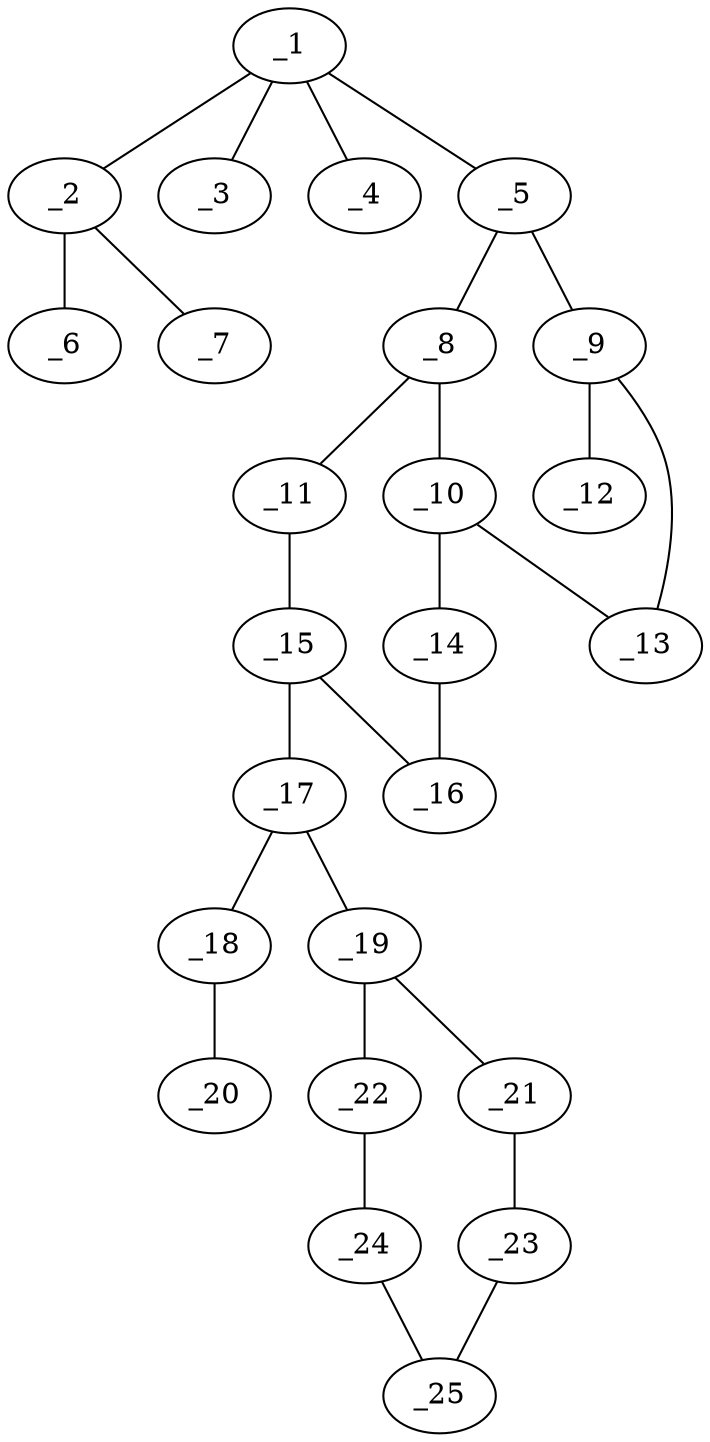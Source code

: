 graph molid346230 {
	_1	 [charge=0,
		chem=5,
		symbol="S  ",
		x="8.4562",
		y="0.5329"];
	_2	 [charge=0,
		chem=1,
		symbol="C  ",
		x="8.7652",
		y="1.484"];
	_1 -- _2	 [valence=1];
	_3	 [charge=0,
		chem=2,
		symbol="O  ",
		x="7.5052",
		y="0.842"];
	_1 -- _3	 [valence=2];
	_4	 [charge=0,
		chem=2,
		symbol="O  ",
		x="9.4073",
		y="0.2239"];
	_1 -- _4	 [valence=2];
	_5	 [charge=0,
		chem=4,
		symbol="N  ",
		x="8.1472",
		y="-0.4181"];
	_1 -- _5	 [valence=1];
	_6	 [charge=0,
		chem=1,
		symbol="C  ",
		x="9.7434",
		y="1.6919"];
	_2 -- _6	 [valence=1];
	_7	 [charge=0,
		chem=1,
		symbol="C  ",
		x="8.0961",
		y="2.2271"];
	_2 -- _7	 [valence=1];
	_8	 [charge=0,
		chem=1,
		symbol="C  ",
		x="7.1962",
		y="-0.7271"];
	_5 -- _8	 [valence=1];
	_9	 [charge=0,
		chem=1,
		symbol="C  ",
		x="8.735",
		y="-1.2271"];
	_5 -- _9	 [valence=1];
	_10	 [charge=0,
		chem=1,
		symbol="C  ",
		x="7.1962",
		y="-1.7271"];
	_8 -- _10	 [valence=2];
	_11	 [charge=0,
		chem=1,
		symbol="C  ",
		x="6.3301",
		y="-0.2271"];
	_8 -- _11	 [valence=1];
	_12	 [charge=0,
		chem=4,
		symbol="N  ",
		x="9.735",
		y="-1.2271"];
	_9 -- _12	 [valence=2];
	_13	 [charge=0,
		chem=4,
		symbol="N  ",
		x="8.1472",
		y="-2.0361"];
	_9 -- _13	 [valence=1];
	_10 -- _13	 [valence=1];
	_14	 [charge=0,
		chem=1,
		symbol="C  ",
		x="6.3301",
		y="-2.2271"];
	_10 -- _14	 [valence=1];
	_15	 [charge=0,
		chem=1,
		symbol="C  ",
		x="5.4641",
		y="-0.7271"];
	_11 -- _15	 [valence=2];
	_16	 [charge=0,
		chem=1,
		symbol="C  ",
		x="5.4641",
		y="-1.7271"];
	_14 -- _16	 [valence=2];
	_15 -- _16	 [valence=1];
	_17	 [charge=0,
		chem=1,
		symbol="C  ",
		x="4.5981",
		y="-0.2271"];
	_15 -- _17	 [valence=1];
	_18	 [charge=0,
		chem=4,
		symbol="N  ",
		x="4.5981",
		y="0.7729"];
	_17 -- _18	 [valence=2];
	_19	 [charge=0,
		chem=1,
		symbol="C  ",
		x="3.7321",
		y="-0.7271"];
	_17 -- _19	 [valence=1];
	_20	 [charge=0,
		chem=2,
		symbol="O  ",
		x="3.732",
		y="1.2729"];
	_18 -- _20	 [valence=1];
	_21	 [charge=0,
		chem=1,
		symbol="C  ",
		x="2.866",
		y="-0.2271"];
	_19 -- _21	 [valence=2];
	_22	 [charge=0,
		chem=1,
		symbol="C  ",
		x="3.7321",
		y="-1.7271"];
	_19 -- _22	 [valence=1];
	_23	 [charge=0,
		chem=1,
		symbol="C  ",
		x=2,
		y="-0.7272"];
	_21 -- _23	 [valence=1];
	_24	 [charge=0,
		chem=1,
		symbol="C  ",
		x="2.866",
		y="-2.2271"];
	_22 -- _24	 [valence=2];
	_25	 [charge=0,
		chem=1,
		symbol="C  ",
		x=2,
		y="-1.7271"];
	_23 -- _25	 [valence=2];
	_24 -- _25	 [valence=1];
}
